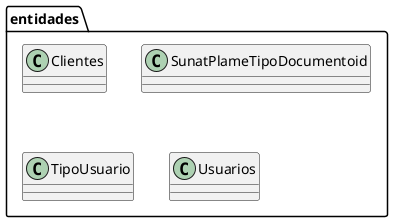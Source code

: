 @startuml
class entidades.Clientes
class entidades.SunatPlameTipoDocumentoid
class entidades.TipoUsuario
class entidades.Usuarios
@enduml